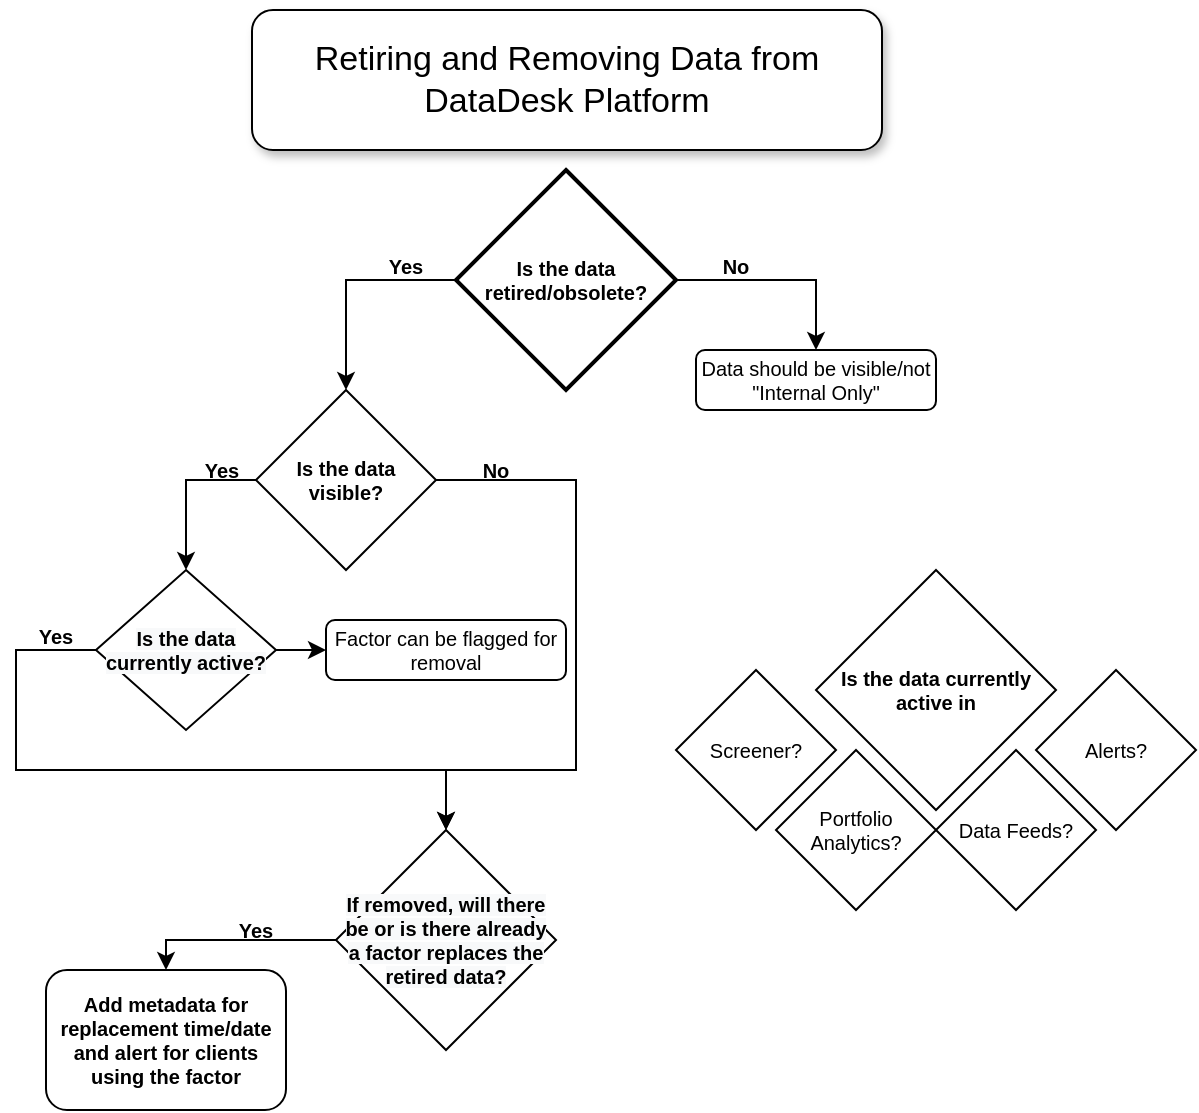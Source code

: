 <mxfile version="14.8.5" type="github">
  <diagram id="vZ8tYnkM7WGZsM2im86g" name="Page-1">
    <mxGraphModel dx="474" dy="254" grid="1" gridSize="10" guides="1" tooltips="1" connect="1" arrows="1" fold="1" page="1" pageScale="1" pageWidth="850" pageHeight="1100" math="0" shadow="0">
      <root>
        <mxCell id="0" />
        <mxCell id="1" parent="0" />
        <mxCell id="RDGL3iyxU8OvBQAGVa35-3" value="Data should be visible/not &quot;Internal Only&quot;" style="rounded=1;whiteSpace=wrap;html=1;fontSize=10;verticalAlign=middle;fontStyle=0" parent="1" vertex="1">
          <mxGeometry x="490" y="180" width="120" height="30" as="geometry" />
        </mxCell>
        <mxCell id="RDGL3iyxU8OvBQAGVa35-7" value="Yes" style="text;html=1;strokeColor=none;fillColor=none;align=center;verticalAlign=middle;whiteSpace=wrap;rounded=0;fontSize=10;rotation=0;fontStyle=1" parent="1" vertex="1">
          <mxGeometry x="330" y="130" width="30" height="15" as="geometry" />
        </mxCell>
        <mxCell id="RDGL3iyxU8OvBQAGVa35-9" value="No" style="text;html=1;strokeColor=none;fillColor=none;align=center;verticalAlign=middle;whiteSpace=wrap;rounded=0;fontSize=10;rotation=0;fontStyle=1" parent="1" vertex="1">
          <mxGeometry x="490" y="130" width="40" height="15" as="geometry" />
        </mxCell>
        <mxCell id="RDGL3iyxU8OvBQAGVa35-10" value="Factor can be flagged for removal" style="rounded=1;whiteSpace=wrap;html=1;fontSize=10;verticalAlign=middle;fontStyle=0" parent="1" vertex="1">
          <mxGeometry x="305" y="315" width="120" height="30" as="geometry" />
        </mxCell>
        <mxCell id="RDGL3iyxU8OvBQAGVa35-16" value="Add metadata for replacement time/date and alert for clients using the factor" style="rounded=1;whiteSpace=wrap;html=1;fontSize=10;verticalAlign=middle;fontStyle=1" parent="1" vertex="1">
          <mxGeometry x="165" y="490" width="120" height="70" as="geometry" />
        </mxCell>
        <mxCell id="RDGL3iyxU8OvBQAGVa35-24" style="edgeStyle=orthogonalEdgeStyle;rounded=0;orthogonalLoop=1;jettySize=auto;html=1;exitX=0;exitY=0.5;exitDx=0;exitDy=0;exitPerimeter=0;fontSize=10;" parent="1" source="RDGL3iyxU8OvBQAGVa35-17" target="RDGL3iyxU8OvBQAGVa35-21" edge="1">
          <mxGeometry relative="1" as="geometry">
            <Array as="points">
              <mxPoint x="315" y="145" />
            </Array>
          </mxGeometry>
        </mxCell>
        <mxCell id="RDGL3iyxU8OvBQAGVa35-27" style="edgeStyle=orthogonalEdgeStyle;rounded=0;orthogonalLoop=1;jettySize=auto;html=1;exitX=1;exitY=0.5;exitDx=0;exitDy=0;exitPerimeter=0;entryX=0.5;entryY=0;entryDx=0;entryDy=0;fontSize=10;" parent="1" source="RDGL3iyxU8OvBQAGVa35-17" target="RDGL3iyxU8OvBQAGVa35-3" edge="1">
          <mxGeometry relative="1" as="geometry" />
        </mxCell>
        <mxCell id="RDGL3iyxU8OvBQAGVa35-17" value="&lt;span style=&quot;font-weight: 700&quot;&gt;Is the data retired/obsolete?&lt;/span&gt;" style="strokeWidth=2;html=1;shape=mxgraph.flowchart.decision;whiteSpace=wrap;fontSize=10;verticalAlign=middle;" parent="1" vertex="1">
          <mxGeometry x="370" y="90" width="110" height="110" as="geometry" />
        </mxCell>
        <mxCell id="RDGL3iyxU8OvBQAGVa35-25" style="edgeStyle=orthogonalEdgeStyle;rounded=0;orthogonalLoop=1;jettySize=auto;html=1;exitX=0;exitY=0.5;exitDx=0;exitDy=0;entryX=0.5;entryY=0;entryDx=0;entryDy=0;fontSize=10;" parent="1" source="RDGL3iyxU8OvBQAGVa35-21" target="RDGL3iyxU8OvBQAGVa35-22" edge="1">
          <mxGeometry relative="1" as="geometry" />
        </mxCell>
        <mxCell id="RDGL3iyxU8OvBQAGVa35-31" style="edgeStyle=orthogonalEdgeStyle;rounded=0;orthogonalLoop=1;jettySize=auto;html=1;exitX=1;exitY=0.5;exitDx=0;exitDy=0;entryX=0.5;entryY=0;entryDx=0;entryDy=0;fontSize=10;" parent="1" source="RDGL3iyxU8OvBQAGVa35-21" target="RDGL3iyxU8OvBQAGVa35-23" edge="1">
          <mxGeometry relative="1" as="geometry">
            <Array as="points">
              <mxPoint x="430" y="245" />
              <mxPoint x="430" y="390" />
              <mxPoint x="365" y="390" />
            </Array>
          </mxGeometry>
        </mxCell>
        <mxCell id="RDGL3iyxU8OvBQAGVa35-21" value="&lt;span style=&quot;font-weight: 700&quot;&gt;Is the data visible?&lt;/span&gt;" style="rhombus;whiteSpace=wrap;html=1;fontSize=10;verticalAlign=middle;" parent="1" vertex="1">
          <mxGeometry x="270" y="200" width="90" height="90" as="geometry" />
        </mxCell>
        <mxCell id="RDGL3iyxU8OvBQAGVa35-26" style="edgeStyle=orthogonalEdgeStyle;rounded=0;orthogonalLoop=1;jettySize=auto;html=1;exitX=0;exitY=0.5;exitDx=0;exitDy=0;entryX=0.5;entryY=0;entryDx=0;entryDy=0;fontSize=10;" parent="1" source="RDGL3iyxU8OvBQAGVa35-22" target="RDGL3iyxU8OvBQAGVa35-23" edge="1">
          <mxGeometry relative="1" as="geometry">
            <Array as="points">
              <mxPoint x="150" y="330" />
              <mxPoint x="150" y="390" />
              <mxPoint x="365" y="390" />
            </Array>
          </mxGeometry>
        </mxCell>
        <mxCell id="RDGL3iyxU8OvBQAGVa35-28" style="edgeStyle=orthogonalEdgeStyle;rounded=0;orthogonalLoop=1;jettySize=auto;html=1;exitX=1;exitY=0.5;exitDx=0;exitDy=0;fontSize=10;" parent="1" source="RDGL3iyxU8OvBQAGVa35-22" target="RDGL3iyxU8OvBQAGVa35-10" edge="1">
          <mxGeometry relative="1" as="geometry" />
        </mxCell>
        <mxCell id="RDGL3iyxU8OvBQAGVa35-22" value="&#xa;&#xa;&lt;span style=&quot;color: rgb(0, 0, 0); font-family: helvetica; font-size: 10px; font-style: normal; font-weight: 700; letter-spacing: normal; text-align: center; text-indent: 0px; text-transform: none; word-spacing: 0px; background-color: rgb(248, 249, 250); display: inline; float: none;&quot;&gt;Is the data currently active?&lt;/span&gt;&#xa;&#xa;" style="rhombus;whiteSpace=wrap;html=1;fontSize=10;verticalAlign=middle;" parent="1" vertex="1">
          <mxGeometry x="190" y="290" width="90" height="80" as="geometry" />
        </mxCell>
        <mxCell id="RDGL3iyxU8OvBQAGVa35-33" style="edgeStyle=orthogonalEdgeStyle;rounded=0;orthogonalLoop=1;jettySize=auto;html=1;exitX=0;exitY=0.5;exitDx=0;exitDy=0;entryX=0.5;entryY=0;entryDx=0;entryDy=0;fontSize=10;" parent="1" source="RDGL3iyxU8OvBQAGVa35-23" target="RDGL3iyxU8OvBQAGVa35-16" edge="1">
          <mxGeometry relative="1" as="geometry">
            <Array as="points">
              <mxPoint x="225" y="475" />
            </Array>
          </mxGeometry>
        </mxCell>
        <mxCell id="RDGL3iyxU8OvBQAGVa35-23" value="&lt;span style=&quot;color: rgb(0 , 0 , 0) ; font-family: &amp;#34;helvetica&amp;#34; ; font-size: 10px ; font-style: normal ; font-weight: 700 ; letter-spacing: normal ; text-align: center ; text-indent: 0px ; text-transform: none ; word-spacing: 0px ; background-color: rgb(248 , 249 , 250) ; display: inline ; float: none&quot;&gt;If removed, will there be or is there already a factor replaces the retired data?&lt;/span&gt;" style="rhombus;whiteSpace=wrap;html=1;fontSize=10;verticalAlign=middle;" parent="1" vertex="1">
          <mxGeometry x="310" y="420" width="110" height="110" as="geometry" />
        </mxCell>
        <mxCell id="RDGL3iyxU8OvBQAGVa35-29" value="Yes" style="text;html=1;strokeColor=none;fillColor=none;align=center;verticalAlign=middle;whiteSpace=wrap;rounded=0;fontSize=10;rotation=0;fontStyle=1" parent="1" vertex="1">
          <mxGeometry x="238" y="230" width="30" height="20" as="geometry" />
        </mxCell>
        <mxCell id="RDGL3iyxU8OvBQAGVa35-30" value="Yes" style="text;html=1;strokeColor=none;fillColor=none;align=center;verticalAlign=middle;whiteSpace=wrap;rounded=0;fontSize=10;rotation=0;fontStyle=1" parent="1" vertex="1">
          <mxGeometry x="150" y="315" width="40" height="15" as="geometry" />
        </mxCell>
        <mxCell id="RDGL3iyxU8OvBQAGVa35-32" value="No" style="text;html=1;strokeColor=none;fillColor=none;align=center;verticalAlign=middle;whiteSpace=wrap;rounded=0;fontSize=10;rotation=0;fontStyle=1" parent="1" vertex="1">
          <mxGeometry x="370" y="230" width="40" height="20" as="geometry" />
        </mxCell>
        <mxCell id="RDGL3iyxU8OvBQAGVa35-34" value="Yes" style="text;html=1;strokeColor=none;fillColor=none;align=center;verticalAlign=middle;whiteSpace=wrap;rounded=0;fontSize=10;rotation=0;fontStyle=1" parent="1" vertex="1">
          <mxGeometry x="255" y="460" width="30" height="20" as="geometry" />
        </mxCell>
        <mxCell id="b6A6RoxEltREsrSATFP2-2" value="Is the data currently active in" style="rhombus;whiteSpace=wrap;html=1;fontSize=10;fontStyle=1" vertex="1" parent="1">
          <mxGeometry x="550" y="290" width="120" height="120" as="geometry" />
        </mxCell>
        <mxCell id="b6A6RoxEltREsrSATFP2-3" value="Portfolio Analytics?" style="rhombus;whiteSpace=wrap;html=1;fontSize=10;" vertex="1" parent="1">
          <mxGeometry x="530" y="380" width="80" height="80" as="geometry" />
        </mxCell>
        <mxCell id="b6A6RoxEltREsrSATFP2-4" value="Data Feeds?" style="rhombus;whiteSpace=wrap;html=1;fontSize=10;" vertex="1" parent="1">
          <mxGeometry x="610" y="380" width="80" height="80" as="geometry" />
        </mxCell>
        <mxCell id="b6A6RoxEltREsrSATFP2-5" value="Alerts?" style="rhombus;whiteSpace=wrap;html=1;fontSize=10;" vertex="1" parent="1">
          <mxGeometry x="660" y="340" width="80" height="80" as="geometry" />
        </mxCell>
        <mxCell id="b6A6RoxEltREsrSATFP2-6" value="Screener?" style="rhombus;whiteSpace=wrap;html=1;fontSize=10;" vertex="1" parent="1">
          <mxGeometry x="480" y="340" width="80" height="80" as="geometry" />
        </mxCell>
        <mxCell id="b6A6RoxEltREsrSATFP2-7" value="Retiring and Removing Data from DataDesk Platform" style="text;html=1;align=center;verticalAlign=middle;whiteSpace=wrap;rounded=1;fontSize=17;fontStyle=0;labelBackgroundColor=none;labelBorderColor=none;spacingTop=4;spacing=4;spacingLeft=4;spacingBottom=4;spacingRight=4;strokeWidth=1;fillColor=#ffffff;strokeColor=#000000;shadow=1;glass=0;sketch=0;" vertex="1" parent="1">
          <mxGeometry x="268" y="10" width="315" height="70" as="geometry" />
        </mxCell>
      </root>
    </mxGraphModel>
  </diagram>
</mxfile>

